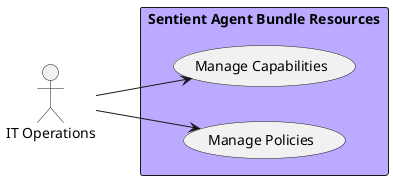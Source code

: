 @startuml

left to right direction


Actor "IT Operations" as ITOperations


rectangle "Sentient Agent Bundle Resources" as sabr #bbaaff {
        usecase "Manage Capabilities" as ManageCapabilities
    ITOperations --> ManageCapabilities
    usecase "Manage Policies" as ManagePolicies
    ITOperations --> ManagePolicies

}


@enduml
